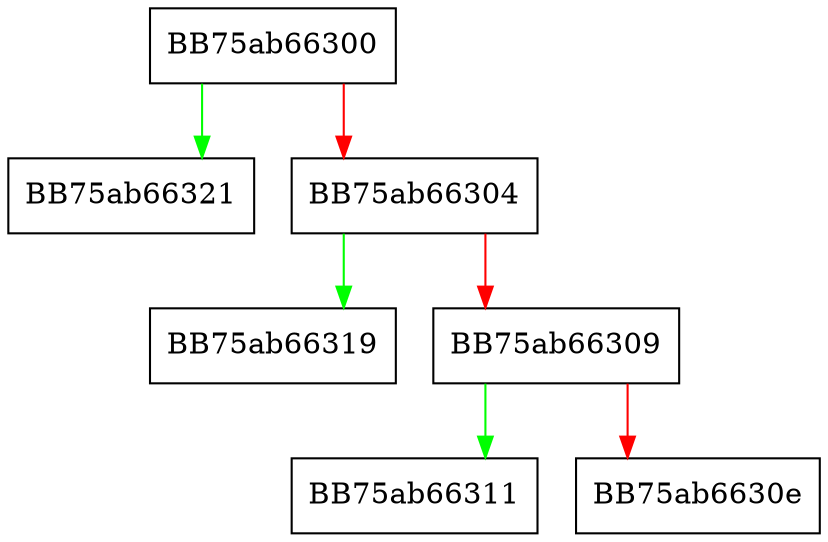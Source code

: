 digraph GetSqlLiteQuery {
  node [shape="box"];
  graph [splines=ortho];
  BB75ab66300 -> BB75ab66321 [color="green"];
  BB75ab66300 -> BB75ab66304 [color="red"];
  BB75ab66304 -> BB75ab66319 [color="green"];
  BB75ab66304 -> BB75ab66309 [color="red"];
  BB75ab66309 -> BB75ab66311 [color="green"];
  BB75ab66309 -> BB75ab6630e [color="red"];
}